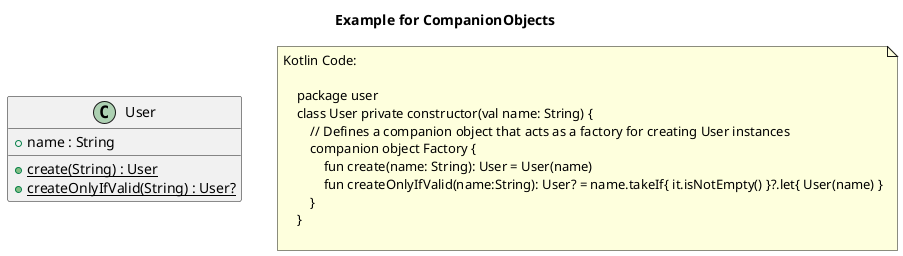 @startuml
title Example for CompanionObjects
'This file is generated by the GenerateExamplesForDoc test.

    'user.User
    class "User" as user_User {
        + name : String
		+ {static} create(String) : User
		+ {static} createOnlyIfValid(String) : User?
    }


'Inheritance relations

'Property relations

'Function relations

 
note as note_of_code
Kotlin Code:

    package user
    class User private constructor(val name: String) {
        // Defines a companion object that acts as a factory for creating User instances
        companion object Factory {
            fun create(name: String): User = User(name)
            fun createOnlyIfValid(name:String): User? = name.takeIf{ it.isNotEmpty() }?.let{ User(name) }
        }
    }  
    
end note
            
@enduml
